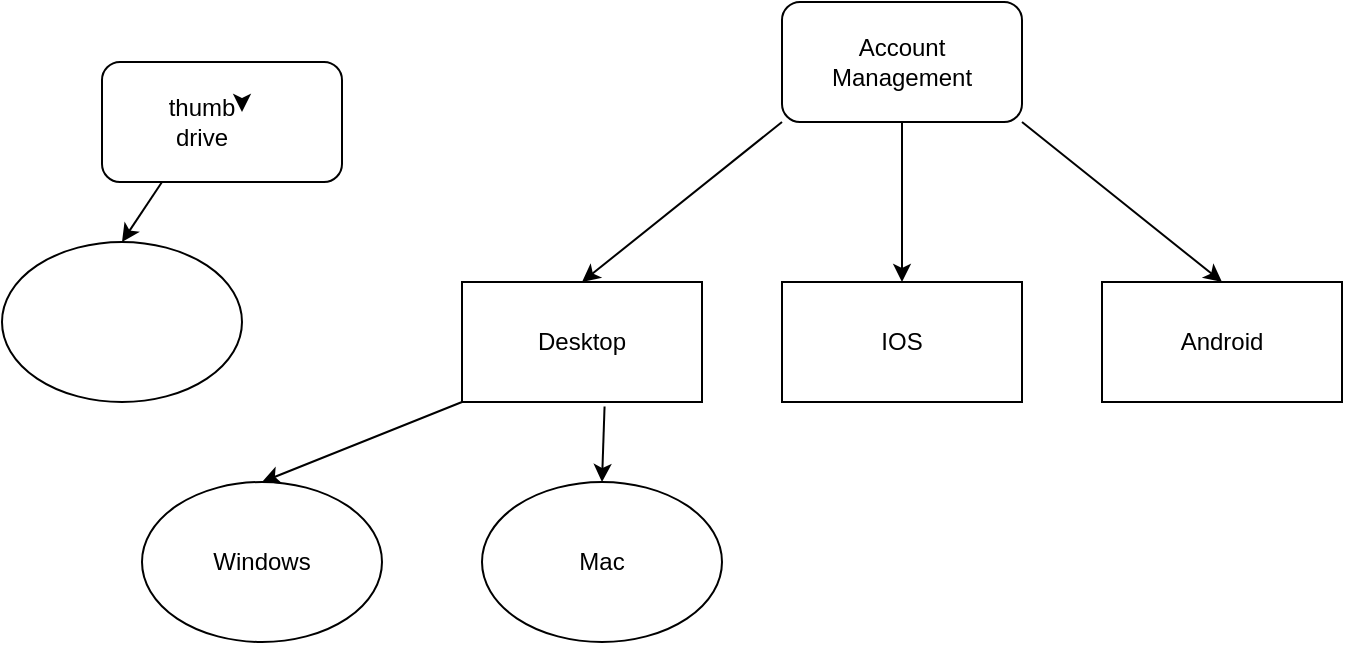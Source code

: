 <mxfile version="13.7.9" type="github"><diagram id="6yzVUV5hIc06281InODu" name="Page-1"><mxGraphModel dx="1221" dy="682" grid="1" gridSize="10" guides="1" tooltips="1" connect="1" arrows="1" fold="1" page="1" pageScale="1" pageWidth="850" pageHeight="1100" math="0" shadow="0"><root><mxCell id="0"/><mxCell id="1" parent="0"/><mxCell id="QNyhhSzIbXo0Fmbq2HkX-1" value="" style="rounded=1;whiteSpace=wrap;html=1;" vertex="1" parent="1"><mxGeometry x="400" y="260" width="120" height="60" as="geometry"/></mxCell><mxCell id="QNyhhSzIbXo0Fmbq2HkX-2" value="Account Management" style="text;html=1;strokeColor=none;fillColor=none;align=center;verticalAlign=middle;whiteSpace=wrap;rounded=0;" vertex="1" parent="1"><mxGeometry x="440" y="280" width="40" height="20" as="geometry"/></mxCell><mxCell id="QNyhhSzIbXo0Fmbq2HkX-3" value="Desktop" style="rounded=0;whiteSpace=wrap;html=1;" vertex="1" parent="1"><mxGeometry x="240" y="400" width="120" height="60" as="geometry"/></mxCell><mxCell id="QNyhhSzIbXo0Fmbq2HkX-4" value="IOS" style="rounded=0;whiteSpace=wrap;html=1;" vertex="1" parent="1"><mxGeometry x="400" y="400" width="120" height="60" as="geometry"/></mxCell><mxCell id="QNyhhSzIbXo0Fmbq2HkX-5" value="Android" style="rounded=0;whiteSpace=wrap;html=1;" vertex="1" parent="1"><mxGeometry x="560" y="400" width="120" height="60" as="geometry"/></mxCell><mxCell id="QNyhhSzIbXo0Fmbq2HkX-6" value="" style="ellipse;whiteSpace=wrap;html=1;" vertex="1" parent="1"><mxGeometry x="80" y="500" width="120" height="80" as="geometry"/></mxCell><mxCell id="QNyhhSzIbXo0Fmbq2HkX-7" value="" style="ellipse;whiteSpace=wrap;html=1;" vertex="1" parent="1"><mxGeometry x="250" y="500" width="120" height="80" as="geometry"/></mxCell><mxCell id="QNyhhSzIbXo0Fmbq2HkX-8" value="Windows" style="text;html=1;strokeColor=none;fillColor=none;align=center;verticalAlign=middle;whiteSpace=wrap;rounded=0;" vertex="1" parent="1"><mxGeometry x="120" y="530" width="40" height="20" as="geometry"/></mxCell><mxCell id="QNyhhSzIbXo0Fmbq2HkX-9" value="Mac" style="text;html=1;strokeColor=none;fillColor=none;align=center;verticalAlign=middle;whiteSpace=wrap;rounded=0;" vertex="1" parent="1"><mxGeometry x="290" y="530" width="40" height="20" as="geometry"/></mxCell><mxCell id="QNyhhSzIbXo0Fmbq2HkX-10" value="" style="endArrow=classic;html=1;exitX=0;exitY=1;exitDx=0;exitDy=0;entryX=0.5;entryY=0;entryDx=0;entryDy=0;" edge="1" parent="1" source="QNyhhSzIbXo0Fmbq2HkX-1" target="QNyhhSzIbXo0Fmbq2HkX-3"><mxGeometry width="50" height="50" relative="1" as="geometry"><mxPoint x="450" y="410" as="sourcePoint"/><mxPoint x="500" y="360" as="targetPoint"/></mxGeometry></mxCell><mxCell id="QNyhhSzIbXo0Fmbq2HkX-11" value="" style="endArrow=classic;html=1;exitX=0.5;exitY=1;exitDx=0;exitDy=0;entryX=0.5;entryY=0;entryDx=0;entryDy=0;" edge="1" parent="1" source="QNyhhSzIbXo0Fmbq2HkX-1" target="QNyhhSzIbXo0Fmbq2HkX-4"><mxGeometry width="50" height="50" relative="1" as="geometry"><mxPoint x="450" y="410" as="sourcePoint"/><mxPoint x="500" y="360" as="targetPoint"/></mxGeometry></mxCell><mxCell id="QNyhhSzIbXo0Fmbq2HkX-12" value="" style="endArrow=classic;html=1;exitX=1;exitY=1;exitDx=0;exitDy=0;entryX=0.5;entryY=0;entryDx=0;entryDy=0;" edge="1" parent="1" source="QNyhhSzIbXo0Fmbq2HkX-1" target="QNyhhSzIbXo0Fmbq2HkX-5"><mxGeometry width="50" height="50" relative="1" as="geometry"><mxPoint x="450" y="410" as="sourcePoint"/><mxPoint x="500" y="360" as="targetPoint"/></mxGeometry></mxCell><mxCell id="QNyhhSzIbXo0Fmbq2HkX-13" value="" style="endArrow=classic;html=1;exitX=0;exitY=1;exitDx=0;exitDy=0;entryX=0.5;entryY=0;entryDx=0;entryDy=0;" edge="1" parent="1" source="QNyhhSzIbXo0Fmbq2HkX-3" target="QNyhhSzIbXo0Fmbq2HkX-6"><mxGeometry width="50" height="50" relative="1" as="geometry"><mxPoint x="450" y="410" as="sourcePoint"/><mxPoint x="500" y="360" as="targetPoint"/></mxGeometry></mxCell><mxCell id="QNyhhSzIbXo0Fmbq2HkX-14" value="" style="endArrow=classic;html=1;exitX=0.594;exitY=1.037;exitDx=0;exitDy=0;exitPerimeter=0;entryX=0.5;entryY=0;entryDx=0;entryDy=0;" edge="1" parent="1" source="QNyhhSzIbXo0Fmbq2HkX-3" target="QNyhhSzIbXo0Fmbq2HkX-7"><mxGeometry width="50" height="50" relative="1" as="geometry"><mxPoint x="450" y="410" as="sourcePoint"/><mxPoint x="500" y="360" as="targetPoint"/></mxGeometry></mxCell><mxCell id="QNyhhSzIbXo0Fmbq2HkX-15" value="" style="rounded=1;whiteSpace=wrap;html=1;" vertex="1" parent="1"><mxGeometry x="60" y="290" width="120" height="60" as="geometry"/></mxCell><mxCell id="QNyhhSzIbXo0Fmbq2HkX-16" value="thumb drive" style="text;html=1;strokeColor=none;fillColor=none;align=center;verticalAlign=middle;whiteSpace=wrap;rounded=0;" vertex="1" parent="1"><mxGeometry x="90" y="310" width="40" height="20" as="geometry"/></mxCell><mxCell id="QNyhhSzIbXo0Fmbq2HkX-17" style="edgeStyle=orthogonalEdgeStyle;rounded=0;orthogonalLoop=1;jettySize=auto;html=1;exitX=1;exitY=0;exitDx=0;exitDy=0;entryX=1;entryY=0.25;entryDx=0;entryDy=0;" edge="1" parent="1" source="QNyhhSzIbXo0Fmbq2HkX-16" target="QNyhhSzIbXo0Fmbq2HkX-16"><mxGeometry relative="1" as="geometry"/></mxCell><mxCell id="QNyhhSzIbXo0Fmbq2HkX-18" value="" style="ellipse;whiteSpace=wrap;html=1;" vertex="1" parent="1"><mxGeometry x="10" y="380" width="120" height="80" as="geometry"/></mxCell><mxCell id="QNyhhSzIbXo0Fmbq2HkX-19" value="" style="endArrow=classic;html=1;exitX=0.25;exitY=1;exitDx=0;exitDy=0;entryX=0.5;entryY=0;entryDx=0;entryDy=0;" edge="1" parent="1" source="QNyhhSzIbXo0Fmbq2HkX-15" target="QNyhhSzIbXo0Fmbq2HkX-18"><mxGeometry width="50" height="50" relative="1" as="geometry"><mxPoint x="330" y="340" as="sourcePoint"/><mxPoint x="380" y="290" as="targetPoint"/></mxGeometry></mxCell></root></mxGraphModel></diagram></mxfile>